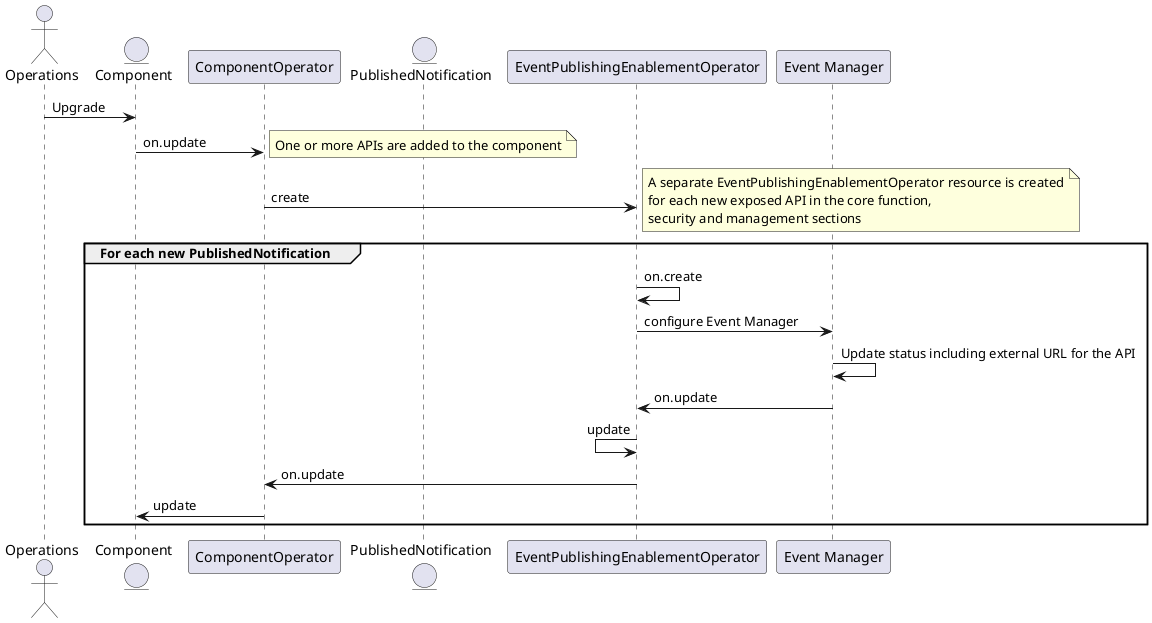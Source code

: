 @startuml

actor Operations
entity Component
participant ComponentOperator
entity PublishedNotification
participant EventPublishingEnablementOperator
participant "Event Manager" as TMFC019


Component <- Operations : Upgrade
Component -> ComponentOperator: on.update 
note right
    One or more APIs are added to the component
end note
ComponentOperator -> EventPublishingEnablementOperator: create
note right
    A separate EventPublishingEnablementOperator resource is created
    for each new exposed API in the core function,
    security and management sections
end note
group For each new PublishedNotification
    EventPublishingEnablementOperator -> EventPublishingEnablementOperator: on.create 
    EventPublishingEnablementOperator -> TMFC019 : configure Event Manager
    TMFC019 -> TMFC019: Update status including external URL for the API
    EventPublishingEnablementOperator <- TMFC019 : on.update
    EventPublishingEnablementOperator <- EventPublishingEnablementOperator: update
    ComponentOperator <- EventPublishingEnablementOperator: on.update
    Component <- ComponentOperator: update 
end


@enduml